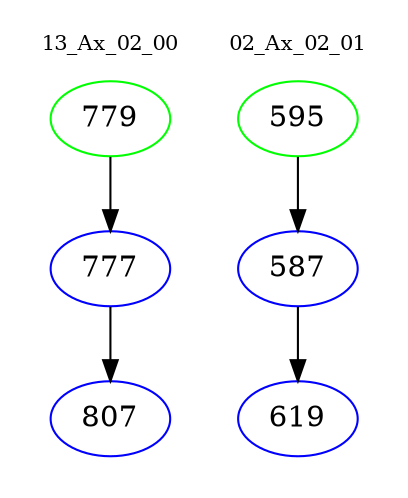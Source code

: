 digraph{
subgraph cluster_0 {
color = white
label = "13_Ax_02_00";
fontsize=10;
T0_779 [label="779", color="green"]
T0_779 -> T0_777 [color="black"]
T0_777 [label="777", color="blue"]
T0_777 -> T0_807 [color="black"]
T0_807 [label="807", color="blue"]
}
subgraph cluster_1 {
color = white
label = "02_Ax_02_01";
fontsize=10;
T1_595 [label="595", color="green"]
T1_595 -> T1_587 [color="black"]
T1_587 [label="587", color="blue"]
T1_587 -> T1_619 [color="black"]
T1_619 [label="619", color="blue"]
}
}
